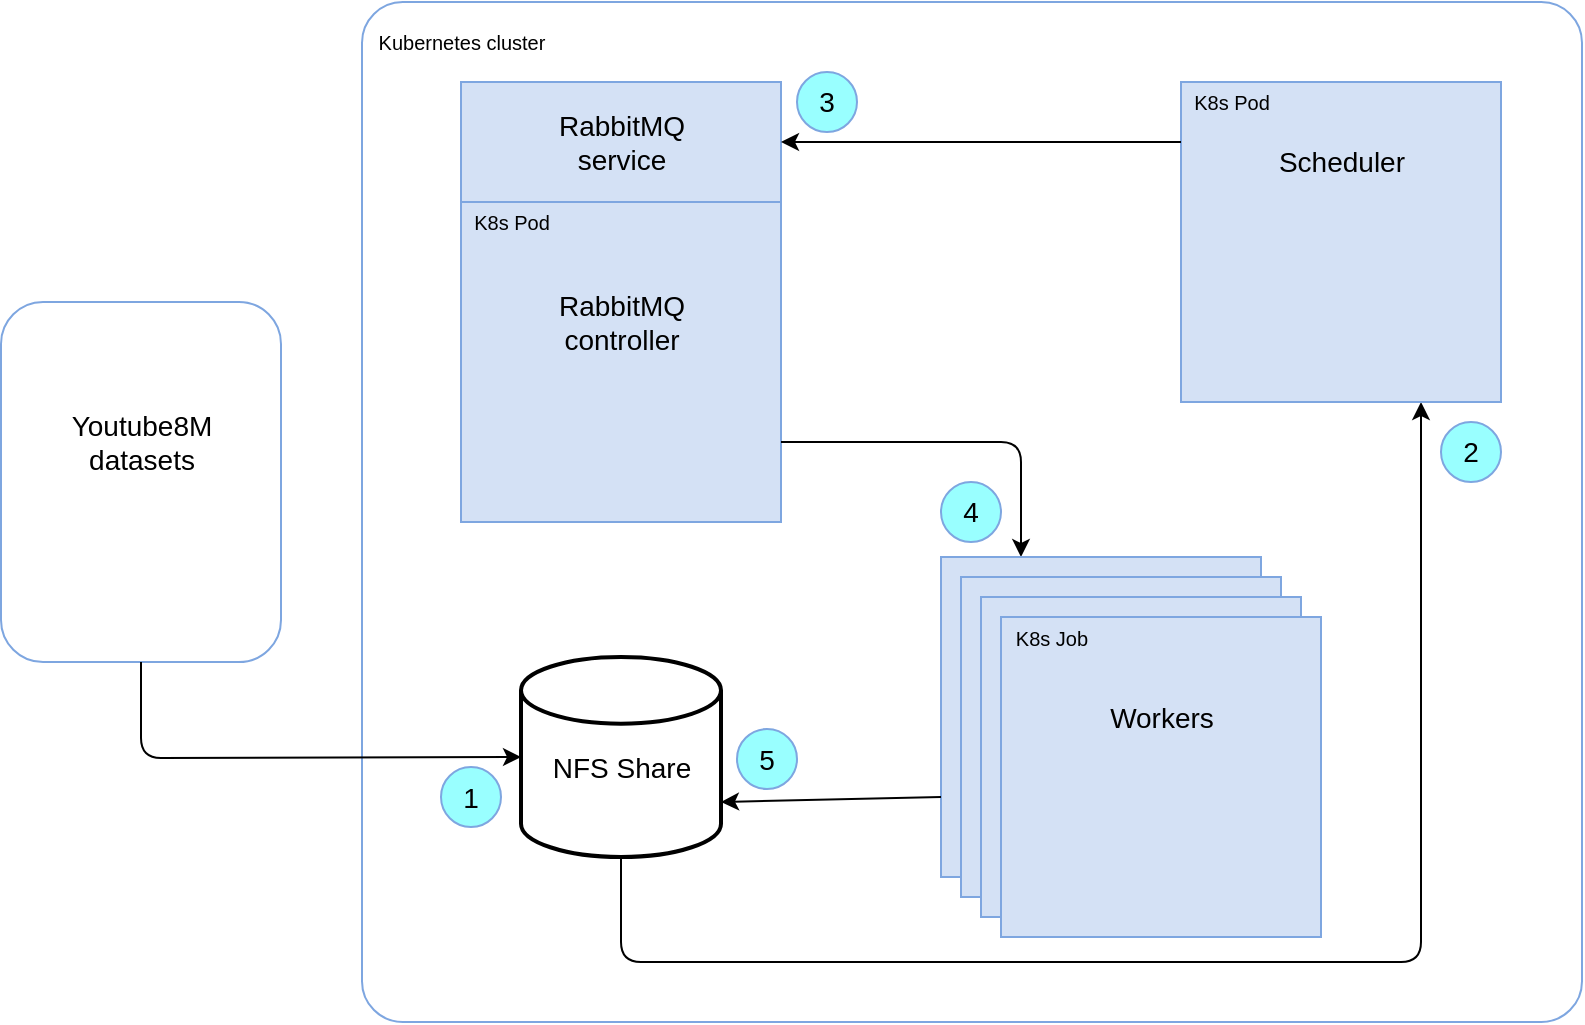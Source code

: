 <mxfile version="10.7.5" type="device"><diagram id="GKj1QpJpnbfLCXGmip_Q" name="Page-1"><mxGraphModel dx="1836" dy="992" grid="1" gridSize="10" guides="1" tooltips="1" connect="1" arrows="1" fold="1" page="1" pageScale="1" pageWidth="1169" pageHeight="827" math="0" shadow="0"><root><mxCell id="0"/><mxCell id="1" parent="0"/><mxCell id="SPQESAx2XyjNYbDIt69U-1" value="" style="rounded=1;whiteSpace=wrap;html=1;arcSize=4;strokeColor=#7EA6E0;" vertex="1" parent="1"><mxGeometry x="231" y="40" width="610" height="510" as="geometry"/></mxCell><mxCell id="SPQESAx2XyjNYbDIt69U-2" value="&lt;font style=&quot;font-size: 10px&quot;&gt;Kubernetes cluster&lt;/font&gt;" style="text;html=1;strokeColor=none;fillColor=none;align=center;verticalAlign=middle;whiteSpace=wrap;rounded=0;" vertex="1" parent="1"><mxGeometry x="230.5" y="50" width="100" height="20" as="geometry"/></mxCell><mxCell id="SPQESAx2XyjNYbDIt69U-19" value="" style="endArrow=classic;html=1;exitX=0.5;exitY=1;exitDx=0;exitDy=0;exitPerimeter=0;entryX=0.75;entryY=1;entryDx=0;entryDy=0;" edge="1" parent="1" source="SPQESAx2XyjNYbDIt69U-10" target="SPQESAx2XyjNYbDIt69U-12"><mxGeometry width="50" height="50" relative="1" as="geometry"><mxPoint x="255.5" y="165" as="sourcePoint"/><mxPoint x="305.5" y="115" as="targetPoint"/><Array as="points"><mxPoint x="360.5" y="520"/><mxPoint x="760.5" y="520"/></Array></mxGeometry></mxCell><mxCell id="SPQESAx2XyjNYbDIt69U-23" value="" style="group" vertex="1" connectable="0" parent="1"><mxGeometry x="280.5" y="80" width="160" height="220" as="geometry"/></mxCell><mxCell id="SPQESAx2XyjNYbDIt69U-5" value="" style="whiteSpace=wrap;html=1;aspect=fixed;strokeColor=#7EA6E0;fillColor=#D4E1F5;" vertex="1" parent="SPQESAx2XyjNYbDIt69U-23"><mxGeometry y="60" width="160" height="160" as="geometry"/></mxCell><mxCell id="SPQESAx2XyjNYbDIt69U-6" value="" style="rounded=0;whiteSpace=wrap;html=1;strokeColor=#7EA6E0;fillColor=#D4E1F5;" vertex="1" parent="SPQESAx2XyjNYbDIt69U-23"><mxGeometry width="160" height="60" as="geometry"/></mxCell><mxCell id="SPQESAx2XyjNYbDIt69U-7" value="&lt;font style=&quot;font-size: 14px&quot;&gt;RabbitMQ service&lt;/font&gt;&lt;br&gt;" style="text;html=1;strokeColor=none;fillColor=none;align=center;verticalAlign=middle;whiteSpace=wrap;rounded=0;" vertex="1" parent="SPQESAx2XyjNYbDIt69U-23"><mxGeometry x="40" y="10" width="80" height="40" as="geometry"/></mxCell><mxCell id="SPQESAx2XyjNYbDIt69U-9" value="&lt;font style=&quot;font-size: 14px&quot;&gt;RabbitMQ controller&lt;/font&gt;" style="text;html=1;strokeColor=none;fillColor=none;align=center;verticalAlign=middle;whiteSpace=wrap;rounded=0;" vertex="1" parent="SPQESAx2XyjNYbDIt69U-23"><mxGeometry x="40" y="100" width="80" height="40" as="geometry"/></mxCell><mxCell id="SPQESAx2XyjNYbDIt69U-31" value="&lt;font style=&quot;font-size: 10px&quot;&gt;K8s Pod&lt;/font&gt;" style="text;html=1;strokeColor=none;fillColor=none;align=center;verticalAlign=middle;whiteSpace=wrap;rounded=0;" vertex="1" parent="SPQESAx2XyjNYbDIt69U-23"><mxGeometry y="60" width="50" height="20" as="geometry"/></mxCell><mxCell id="SPQESAx2XyjNYbDIt69U-24" value="" style="group" vertex="1" connectable="0" parent="1"><mxGeometry x="640.5" y="80" width="160" height="160" as="geometry"/></mxCell><mxCell id="SPQESAx2XyjNYbDIt69U-12" value="" style="whiteSpace=wrap;html=1;aspect=fixed;strokeColor=#7EA6E0;fillColor=#D4E1F5;" vertex="1" parent="SPQESAx2XyjNYbDIt69U-24"><mxGeometry width="160" height="160" as="geometry"/></mxCell><mxCell id="SPQESAx2XyjNYbDIt69U-13" value="&lt;span style=&quot;font-size: 14px&quot;&gt;Scheduler&lt;br&gt;&lt;/span&gt;" style="text;html=1;strokeColor=none;fillColor=none;align=center;verticalAlign=middle;whiteSpace=wrap;rounded=0;" vertex="1" parent="SPQESAx2XyjNYbDIt69U-24"><mxGeometry x="40" y="20" width="80" height="40" as="geometry"/></mxCell><mxCell id="SPQESAx2XyjNYbDIt69U-35" value="&lt;font style=&quot;font-size: 10px&quot;&gt;K8s Pod&lt;/font&gt;" style="text;html=1;strokeColor=none;fillColor=none;align=center;verticalAlign=middle;whiteSpace=wrap;rounded=0;" vertex="1" parent="SPQESAx2XyjNYbDIt69U-24"><mxGeometry width="50" height="20" as="geometry"/></mxCell><mxCell id="SPQESAx2XyjNYbDIt69U-26" value="" style="group" vertex="1" connectable="0" parent="1"><mxGeometry x="300.5" y="357.5" width="100" height="100" as="geometry"/></mxCell><mxCell id="SPQESAx2XyjNYbDIt69U-10" value="" style="strokeWidth=2;html=1;shape=mxgraph.flowchart.database;whiteSpace=wrap;" vertex="1" parent="SPQESAx2XyjNYbDIt69U-26"><mxGeometry x="10" y="10" width="100" height="100" as="geometry"/></mxCell><mxCell id="SPQESAx2XyjNYbDIt69U-11" value="&lt;font style=&quot;font-size: 14px&quot;&gt;NFS Share&lt;/font&gt;&lt;br&gt;" style="text;html=1;strokeColor=none;fillColor=none;align=center;verticalAlign=middle;whiteSpace=wrap;rounded=0;" vertex="1" parent="SPQESAx2XyjNYbDIt69U-26"><mxGeometry x="15" y="40" width="90" height="50" as="geometry"/></mxCell><mxCell id="SPQESAx2XyjNYbDIt69U-27" value="" style="endArrow=classic;html=1;entryX=1;entryY=0.5;entryDx=0;entryDy=0;" edge="1" parent="1" target="SPQESAx2XyjNYbDIt69U-6"><mxGeometry width="50" height="50" relative="1" as="geometry"><mxPoint x="640.5" y="110" as="sourcePoint"/><mxPoint x="360.5" y="160" as="targetPoint"/></mxGeometry></mxCell><mxCell id="SPQESAx2XyjNYbDIt69U-28" value="" style="rounded=1;whiteSpace=wrap;html=1;strokeColor=#7EA6E0;fillColor=#FFFFFF;arcSize=15;" vertex="1" parent="1"><mxGeometry x="50.5" y="190" width="140" height="180" as="geometry"/></mxCell><mxCell id="SPQESAx2XyjNYbDIt69U-29" value="&lt;font style=&quot;font-size: 14px&quot;&gt;Youtube8M datasets&lt;/font&gt;&lt;br&gt;" style="text;html=1;strokeColor=none;fillColor=none;align=center;verticalAlign=middle;whiteSpace=wrap;rounded=0;" vertex="1" parent="1"><mxGeometry x="100.5" y="250" width="40" height="20" as="geometry"/></mxCell><mxCell id="SPQESAx2XyjNYbDIt69U-30" value="" style="endArrow=classic;html=1;entryX=0;entryY=0.5;entryDx=0;entryDy=0;entryPerimeter=0;exitX=0.5;exitY=1;exitDx=0;exitDy=0;" edge="1" parent="1" source="SPQESAx2XyjNYbDIt69U-28" target="SPQESAx2XyjNYbDIt69U-10"><mxGeometry width="50" height="50" relative="1" as="geometry"><mxPoint x="120.5" y="425" as="sourcePoint"/><mxPoint x="100.5" y="550" as="targetPoint"/><Array as="points"><mxPoint x="120.5" y="418"/></Array></mxGeometry></mxCell><mxCell id="SPQESAx2XyjNYbDIt69U-36" value="" style="endArrow=classic;html=1;entryX=0.25;entryY=0;entryDx=0;entryDy=0;exitX=1;exitY=0.75;exitDx=0;exitDy=0;" edge="1" parent="1" source="SPQESAx2XyjNYbDIt69U-5" target="SPQESAx2XyjNYbDIt69U-14"><mxGeometry width="50" height="50" relative="1" as="geometry"><mxPoint x="50.5" y="600" as="sourcePoint"/><mxPoint x="100.5" y="550" as="targetPoint"/><Array as="points"><mxPoint x="560.5" y="260"/></Array></mxGeometry></mxCell><mxCell id="SPQESAx2XyjNYbDIt69U-37" value="" style="group" vertex="1" connectable="0" parent="1"><mxGeometry x="520.5" y="317.5" width="190" height="190" as="geometry"/></mxCell><mxCell id="SPQESAx2XyjNYbDIt69U-25" value="" style="group" vertex="1" connectable="0" parent="SPQESAx2XyjNYbDIt69U-37"><mxGeometry width="190" height="190" as="geometry"/></mxCell><mxCell id="SPQESAx2XyjNYbDIt69U-14" value="" style="whiteSpace=wrap;html=1;aspect=fixed;strokeColor=#7EA6E0;fillColor=#D4E1F5;" vertex="1" parent="SPQESAx2XyjNYbDIt69U-25"><mxGeometry width="160" height="160" as="geometry"/></mxCell><mxCell id="SPQESAx2XyjNYbDIt69U-16" value="" style="whiteSpace=wrap;html=1;aspect=fixed;strokeColor=#7EA6E0;fillColor=#D4E1F5;" vertex="1" parent="SPQESAx2XyjNYbDIt69U-25"><mxGeometry x="10" y="10" width="160" height="160" as="geometry"/></mxCell><mxCell id="SPQESAx2XyjNYbDIt69U-17" value="" style="whiteSpace=wrap;html=1;aspect=fixed;strokeColor=#7EA6E0;fillColor=#D4E1F5;" vertex="1" parent="SPQESAx2XyjNYbDIt69U-25"><mxGeometry x="20" y="20" width="160" height="160" as="geometry"/></mxCell><mxCell id="SPQESAx2XyjNYbDIt69U-18" value="" style="whiteSpace=wrap;html=1;aspect=fixed;strokeColor=#7EA6E0;fillColor=#D4E1F5;" vertex="1" parent="SPQESAx2XyjNYbDIt69U-25"><mxGeometry x="30" y="30" width="160" height="160" as="geometry"/></mxCell><mxCell id="SPQESAx2XyjNYbDIt69U-15" value="&lt;span style=&quot;font-size: 14px&quot;&gt;Workers&lt;br&gt;&lt;/span&gt;" style="text;html=1;strokeColor=none;fillColor=none;align=center;verticalAlign=middle;whiteSpace=wrap;rounded=0;" vertex="1" parent="SPQESAx2XyjNYbDIt69U-25"><mxGeometry x="70" y="60" width="80" height="40" as="geometry"/></mxCell><mxCell id="SPQESAx2XyjNYbDIt69U-32" value="&lt;font style=&quot;font-size: 10px&quot;&gt;K8s Job&lt;/font&gt;&lt;br&gt;" style="text;html=1;strokeColor=none;fillColor=none;align=center;verticalAlign=middle;whiteSpace=wrap;rounded=0;" vertex="1" parent="SPQESAx2XyjNYbDIt69U-25"><mxGeometry x="30" y="30" width="50" height="20" as="geometry"/></mxCell><mxCell id="SPQESAx2XyjNYbDIt69U-38" value="" style="endArrow=classic;html=1;exitX=0;exitY=0.75;exitDx=0;exitDy=0;" edge="1" parent="1" source="SPQESAx2XyjNYbDIt69U-14"><mxGeometry width="50" height="50" relative="1" as="geometry"><mxPoint x="610.5" y="450" as="sourcePoint"/><mxPoint x="410.5" y="440" as="targetPoint"/></mxGeometry></mxCell><mxCell id="SPQESAx2XyjNYbDIt69U-45" value="" style="ellipse;whiteSpace=wrap;html=1;strokeColor=#7EA6E0;fillColor=#99FFFF;direction=south;" vertex="1" parent="1"><mxGeometry x="418.5" y="403.5" width="30" height="30" as="geometry"/></mxCell><mxCell id="SPQESAx2XyjNYbDIt69U-46" value="&lt;font style=&quot;font-size: 14px&quot;&gt;5&lt;/font&gt;" style="text;html=1;strokeColor=none;fillColor=none;align=center;verticalAlign=middle;whiteSpace=wrap;rounded=0;" vertex="1" parent="1"><mxGeometry x="421" y="406" width="25" height="25" as="geometry"/></mxCell><mxCell id="SPQESAx2XyjNYbDIt69U-49" value="" style="ellipse;whiteSpace=wrap;html=1;strokeColor=#7EA6E0;fillColor=#99FFFF;direction=south;" vertex="1" parent="1"><mxGeometry x="270.5" y="422.5" width="30" height="30" as="geometry"/></mxCell><mxCell id="SPQESAx2XyjNYbDIt69U-50" value="&lt;font style=&quot;font-size: 14px&quot;&gt;1&lt;/font&gt;" style="text;html=1;strokeColor=none;fillColor=none;align=center;verticalAlign=middle;whiteSpace=wrap;rounded=0;" vertex="1" parent="1"><mxGeometry x="273" y="425" width="25" height="25" as="geometry"/></mxCell><mxCell id="SPQESAx2XyjNYbDIt69U-51" value="" style="group" vertex="1" connectable="0" parent="1"><mxGeometry x="770.5" y="250" width="30" height="30" as="geometry"/></mxCell><mxCell id="SPQESAx2XyjNYbDIt69U-47" value="" style="ellipse;whiteSpace=wrap;html=1;strokeColor=#7EA6E0;fillColor=#99FFFF;direction=south;" vertex="1" parent="SPQESAx2XyjNYbDIt69U-51"><mxGeometry width="30" height="30" as="geometry"/></mxCell><mxCell id="SPQESAx2XyjNYbDIt69U-48" value="&lt;font style=&quot;font-size: 14px&quot;&gt;2&lt;/font&gt;" style="text;html=1;strokeColor=none;fillColor=none;align=center;verticalAlign=middle;whiteSpace=wrap;rounded=0;" vertex="1" parent="SPQESAx2XyjNYbDIt69U-51"><mxGeometry x="2.5" y="2.5" width="25" height="25" as="geometry"/></mxCell><mxCell id="SPQESAx2XyjNYbDIt69U-55" value="" style="ellipse;whiteSpace=wrap;html=1;strokeColor=#7EA6E0;fillColor=#99FFFF;direction=south;" vertex="1" parent="1"><mxGeometry x="448.5" y="75" width="30" height="30" as="geometry"/></mxCell><mxCell id="SPQESAx2XyjNYbDIt69U-56" value="&lt;font style=&quot;font-size: 14px&quot;&gt;3&lt;/font&gt;" style="text;html=1;strokeColor=none;fillColor=none;align=center;verticalAlign=middle;whiteSpace=wrap;rounded=0;" vertex="1" parent="1"><mxGeometry x="451" y="77.5" width="25" height="25" as="geometry"/></mxCell><mxCell id="SPQESAx2XyjNYbDIt69U-57" value="" style="ellipse;whiteSpace=wrap;html=1;strokeColor=#7EA6E0;fillColor=#99FFFF;direction=south;" vertex="1" parent="1"><mxGeometry x="520.5" y="280" width="30" height="30" as="geometry"/></mxCell><mxCell id="SPQESAx2XyjNYbDIt69U-58" value="&lt;font style=&quot;font-size: 14px&quot;&gt;4&lt;/font&gt;" style="text;html=1;strokeColor=none;fillColor=none;align=center;verticalAlign=middle;whiteSpace=wrap;rounded=0;" vertex="1" parent="1"><mxGeometry x="523" y="282.5" width="25" height="25" as="geometry"/></mxCell></root></mxGraphModel></diagram></mxfile>